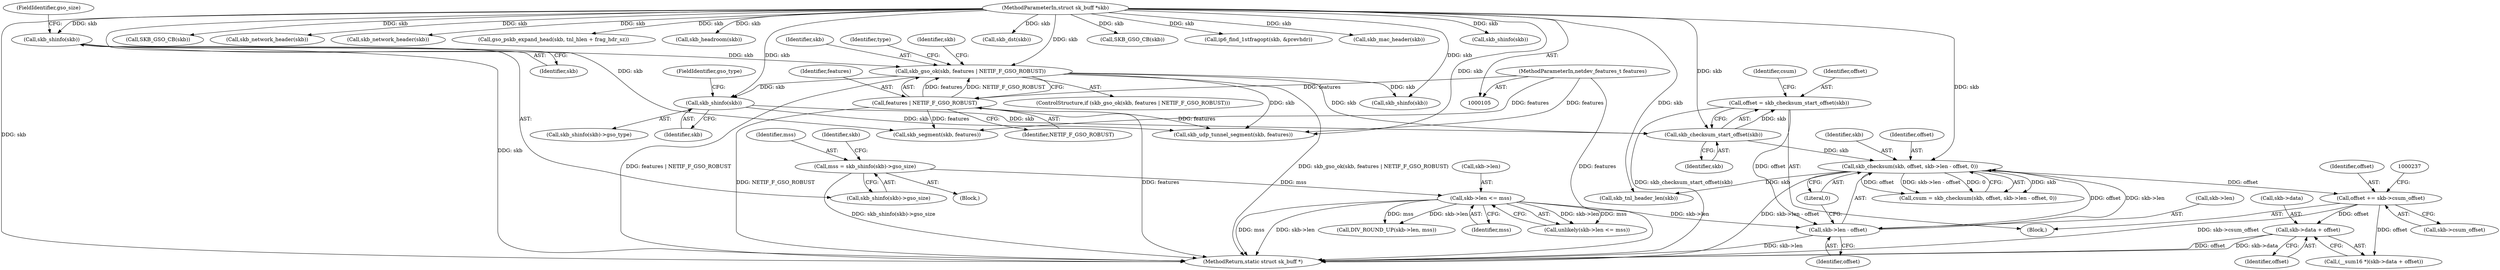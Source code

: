 digraph "0_linux_0e033e04c2678dbbe74a46b23fffb7bb918c288e@pointer" {
"1000238" [label="(Call,skb->data + offset)"];
"1000229" [label="(Call,offset += skb->csum_offset)"];
"1000220" [label="(Call,skb_checksum(skb, offset, skb->len - offset, 0))"];
"1000216" [label="(Call,skb_checksum_start_offset(skb))"];
"1000145" [label="(Call,skb_gso_ok(skb, features | NETIF_F_GSO_ROBUST))"];
"1000133" [label="(Call,skb_shinfo(skb))"];
"1000106" [label="(MethodParameterIn,struct sk_buff *skb)"];
"1000147" [label="(Call,features | NETIF_F_GSO_ROBUST)"];
"1000107" [label="(MethodParameterIn,netdev_features_t features)"];
"1000203" [label="(Call,skb_shinfo(skb))"];
"1000223" [label="(Call,skb->len - offset)"];
"1000138" [label="(Call,skb->len <= mss)"];
"1000130" [label="(Call,mss = skb_shinfo(skb)->gso_size)"];
"1000214" [label="(Call,offset = skb_checksum_start_offset(skb))"];
"1000218" [label="(Call,csum = skb_checksum(skb, offset, skb->len - offset, 0))"];
"1000146" [label="(Identifier,skb)"];
"1000230" [label="(Identifier,offset)"];
"1000314" [label="(Call,SKB_GSO_CB(skb))"];
"1000287" [label="(Call,skb_network_header(skb))"];
"1000333" [label="(Call,skb_network_header(skb))"];
"1000227" [label="(Identifier,offset)"];
"1000217" [label="(Identifier,skb)"];
"1000224" [label="(Call,skb->len)"];
"1000139" [label="(Call,skb->len)"];
"1000138" [label="(Call,skb->len <= mss)"];
"1000263" [label="(Call,gso_pskb_expand_head(skb, tnl_hlen + frag_hdr_sz))"];
"1000256" [label="(Call,skb_headroom(skb))"];
"1000203" [label="(Call,skb_shinfo(skb))"];
"1000213" [label="(Block,)"];
"1000155" [label="(Call,skb_shinfo(skb))"];
"1000145" [label="(Call,skb_gso_ok(skb, features | NETIF_F_GSO_ROBUST))"];
"1000137" [label="(Call,unlikely(skb->len <= mss))"];
"1000135" [label="(FieldIdentifier,gso_size)"];
"1000187" [label="(Call,DIV_ROUND_UP(skb->len, mss))"];
"1000202" [label="(Call,skb_shinfo(skb)->gso_type)"];
"1000149" [label="(Identifier,NETIF_F_GSO_ROBUST)"];
"1000209" [label="(Call,skb_udp_tunnel_segment(skb, features))"];
"1000354" [label="(Call,skb_segment(skb, features))"];
"1000228" [label="(Literal,0)"];
"1000131" [label="(Identifier,mss)"];
"1000350" [label="(Call,skb_dst(skb))"];
"1000148" [label="(Identifier,features)"];
"1000360" [label="(MethodReturn,static struct sk_buff *)"];
"1000144" [label="(ControlStructure,if (skb_gso_ok(skb, features | NETIF_F_GSO_ROBUST)))"];
"1000153" [label="(Identifier,type)"];
"1000223" [label="(Call,skb->len - offset)"];
"1000303" [label="(Call,SKB_GSO_CB(skb))"];
"1000220" [label="(Call,skb_checksum(skb, offset, skb->len - offset, 0))"];
"1000130" [label="(Call,mss = skb_shinfo(skb)->gso_size)"];
"1000231" [label="(Call,skb->csum_offset)"];
"1000147" [label="(Call,features | NETIF_F_GSO_ROBUST)"];
"1000242" [label="(Identifier,offset)"];
"1000214" [label="(Call,offset = skb_checksum_start_offset(skb))"];
"1000221" [label="(Identifier,skb)"];
"1000142" [label="(Identifier,mss)"];
"1000205" [label="(FieldIdentifier,gso_type)"];
"1000219" [label="(Identifier,csum)"];
"1000229" [label="(Call,offset += skb->csum_offset)"];
"1000199" [label="(Identifier,skb)"];
"1000107" [label="(MethodParameterIn,netdev_features_t features)"];
"1000132" [label="(Call,skb_shinfo(skb)->gso_size)"];
"1000215" [label="(Identifier,offset)"];
"1000140" [label="(Identifier,skb)"];
"1000106" [label="(MethodParameterIn,struct sk_buff *skb)"];
"1000236" [label="(Call,(__sum16 *)(skb->data + offset))"];
"1000134" [label="(Identifier,skb)"];
"1000239" [label="(Call,skb->data)"];
"1000271" [label="(Call,ip6_find_1stfragopt(skb, &prevhdr))"];
"1000133" [label="(Call,skb_shinfo(skb))"];
"1000108" [label="(Block,)"];
"1000289" [label="(Call,skb_mac_header(skb))"];
"1000222" [label="(Identifier,offset)"];
"1000252" [label="(Call,skb_tnl_header_len(skb))"];
"1000204" [label="(Identifier,skb)"];
"1000238" [label="(Call,skb->data + offset)"];
"1000184" [label="(Call,skb_shinfo(skb))"];
"1000216" [label="(Call,skb_checksum_start_offset(skb))"];
"1000238" -> "1000236"  [label="AST: "];
"1000238" -> "1000242"  [label="CFG: "];
"1000239" -> "1000238"  [label="AST: "];
"1000242" -> "1000238"  [label="AST: "];
"1000236" -> "1000238"  [label="CFG: "];
"1000238" -> "1000360"  [label="DDG: skb->data"];
"1000238" -> "1000360"  [label="DDG: offset"];
"1000229" -> "1000238"  [label="DDG: offset"];
"1000229" -> "1000213"  [label="AST: "];
"1000229" -> "1000231"  [label="CFG: "];
"1000230" -> "1000229"  [label="AST: "];
"1000231" -> "1000229"  [label="AST: "];
"1000237" -> "1000229"  [label="CFG: "];
"1000229" -> "1000360"  [label="DDG: skb->csum_offset"];
"1000220" -> "1000229"  [label="DDG: offset"];
"1000229" -> "1000236"  [label="DDG: offset"];
"1000220" -> "1000218"  [label="AST: "];
"1000220" -> "1000228"  [label="CFG: "];
"1000221" -> "1000220"  [label="AST: "];
"1000222" -> "1000220"  [label="AST: "];
"1000223" -> "1000220"  [label="AST: "];
"1000228" -> "1000220"  [label="AST: "];
"1000218" -> "1000220"  [label="CFG: "];
"1000220" -> "1000360"  [label="DDG: skb->len - offset"];
"1000220" -> "1000218"  [label="DDG: skb"];
"1000220" -> "1000218"  [label="DDG: offset"];
"1000220" -> "1000218"  [label="DDG: skb->len - offset"];
"1000220" -> "1000218"  [label="DDG: 0"];
"1000216" -> "1000220"  [label="DDG: skb"];
"1000106" -> "1000220"  [label="DDG: skb"];
"1000223" -> "1000220"  [label="DDG: offset"];
"1000223" -> "1000220"  [label="DDG: skb->len"];
"1000220" -> "1000252"  [label="DDG: skb"];
"1000216" -> "1000214"  [label="AST: "];
"1000216" -> "1000217"  [label="CFG: "];
"1000217" -> "1000216"  [label="AST: "];
"1000214" -> "1000216"  [label="CFG: "];
"1000216" -> "1000214"  [label="DDG: skb"];
"1000145" -> "1000216"  [label="DDG: skb"];
"1000203" -> "1000216"  [label="DDG: skb"];
"1000106" -> "1000216"  [label="DDG: skb"];
"1000145" -> "1000144"  [label="AST: "];
"1000145" -> "1000147"  [label="CFG: "];
"1000146" -> "1000145"  [label="AST: "];
"1000147" -> "1000145"  [label="AST: "];
"1000153" -> "1000145"  [label="CFG: "];
"1000199" -> "1000145"  [label="CFG: "];
"1000145" -> "1000360"  [label="DDG: skb_gso_ok(skb, features | NETIF_F_GSO_ROBUST)"];
"1000145" -> "1000360"  [label="DDG: features | NETIF_F_GSO_ROBUST"];
"1000133" -> "1000145"  [label="DDG: skb"];
"1000106" -> "1000145"  [label="DDG: skb"];
"1000147" -> "1000145"  [label="DDG: features"];
"1000147" -> "1000145"  [label="DDG: NETIF_F_GSO_ROBUST"];
"1000145" -> "1000155"  [label="DDG: skb"];
"1000145" -> "1000203"  [label="DDG: skb"];
"1000145" -> "1000209"  [label="DDG: skb"];
"1000133" -> "1000132"  [label="AST: "];
"1000133" -> "1000134"  [label="CFG: "];
"1000134" -> "1000133"  [label="AST: "];
"1000135" -> "1000133"  [label="CFG: "];
"1000133" -> "1000360"  [label="DDG: skb"];
"1000106" -> "1000133"  [label="DDG: skb"];
"1000106" -> "1000105"  [label="AST: "];
"1000106" -> "1000360"  [label="DDG: skb"];
"1000106" -> "1000155"  [label="DDG: skb"];
"1000106" -> "1000184"  [label="DDG: skb"];
"1000106" -> "1000203"  [label="DDG: skb"];
"1000106" -> "1000209"  [label="DDG: skb"];
"1000106" -> "1000252"  [label="DDG: skb"];
"1000106" -> "1000256"  [label="DDG: skb"];
"1000106" -> "1000263"  [label="DDG: skb"];
"1000106" -> "1000271"  [label="DDG: skb"];
"1000106" -> "1000287"  [label="DDG: skb"];
"1000106" -> "1000289"  [label="DDG: skb"];
"1000106" -> "1000303"  [label="DDG: skb"];
"1000106" -> "1000314"  [label="DDG: skb"];
"1000106" -> "1000333"  [label="DDG: skb"];
"1000106" -> "1000350"  [label="DDG: skb"];
"1000106" -> "1000354"  [label="DDG: skb"];
"1000147" -> "1000149"  [label="CFG: "];
"1000148" -> "1000147"  [label="AST: "];
"1000149" -> "1000147"  [label="AST: "];
"1000147" -> "1000360"  [label="DDG: NETIF_F_GSO_ROBUST"];
"1000147" -> "1000360"  [label="DDG: features"];
"1000107" -> "1000147"  [label="DDG: features"];
"1000147" -> "1000209"  [label="DDG: features"];
"1000147" -> "1000354"  [label="DDG: features"];
"1000107" -> "1000105"  [label="AST: "];
"1000107" -> "1000360"  [label="DDG: features"];
"1000107" -> "1000209"  [label="DDG: features"];
"1000107" -> "1000354"  [label="DDG: features"];
"1000203" -> "1000202"  [label="AST: "];
"1000203" -> "1000204"  [label="CFG: "];
"1000204" -> "1000203"  [label="AST: "];
"1000205" -> "1000203"  [label="CFG: "];
"1000203" -> "1000209"  [label="DDG: skb"];
"1000223" -> "1000227"  [label="CFG: "];
"1000224" -> "1000223"  [label="AST: "];
"1000227" -> "1000223"  [label="AST: "];
"1000228" -> "1000223"  [label="CFG: "];
"1000223" -> "1000360"  [label="DDG: skb->len"];
"1000138" -> "1000223"  [label="DDG: skb->len"];
"1000214" -> "1000223"  [label="DDG: offset"];
"1000138" -> "1000137"  [label="AST: "];
"1000138" -> "1000142"  [label="CFG: "];
"1000139" -> "1000138"  [label="AST: "];
"1000142" -> "1000138"  [label="AST: "];
"1000137" -> "1000138"  [label="CFG: "];
"1000138" -> "1000360"  [label="DDG: mss"];
"1000138" -> "1000360"  [label="DDG: skb->len"];
"1000138" -> "1000137"  [label="DDG: skb->len"];
"1000138" -> "1000137"  [label="DDG: mss"];
"1000130" -> "1000138"  [label="DDG: mss"];
"1000138" -> "1000187"  [label="DDG: skb->len"];
"1000138" -> "1000187"  [label="DDG: mss"];
"1000130" -> "1000108"  [label="AST: "];
"1000130" -> "1000132"  [label="CFG: "];
"1000131" -> "1000130"  [label="AST: "];
"1000132" -> "1000130"  [label="AST: "];
"1000140" -> "1000130"  [label="CFG: "];
"1000130" -> "1000360"  [label="DDG: skb_shinfo(skb)->gso_size"];
"1000214" -> "1000213"  [label="AST: "];
"1000215" -> "1000214"  [label="AST: "];
"1000219" -> "1000214"  [label="CFG: "];
"1000214" -> "1000360"  [label="DDG: skb_checksum_start_offset(skb)"];
}

